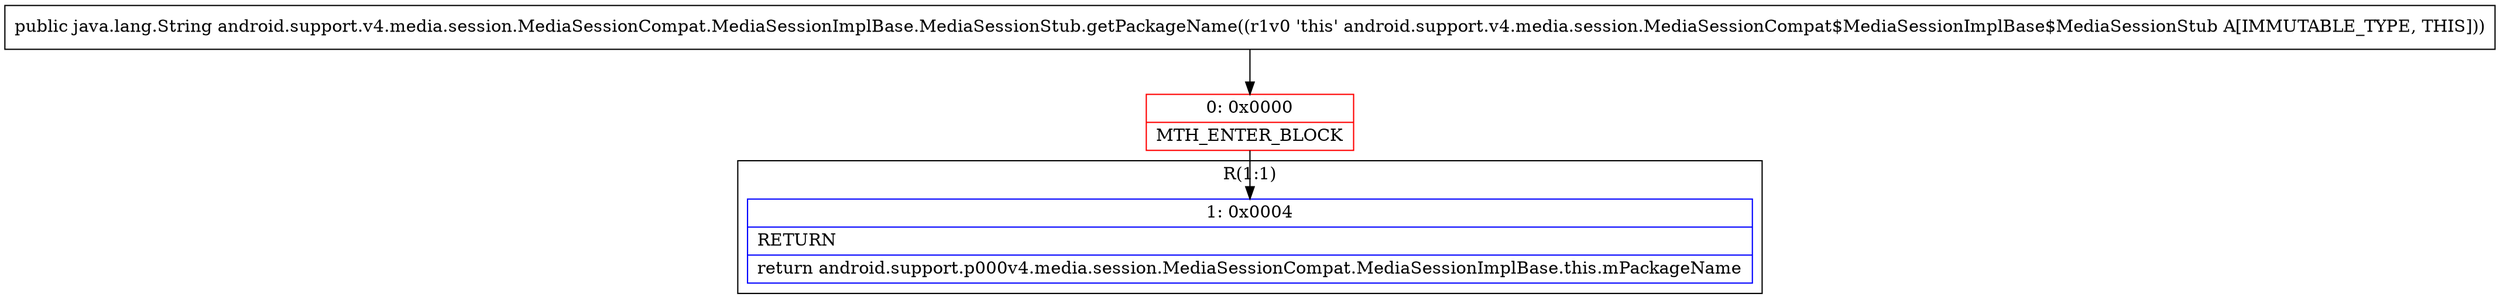 digraph "CFG forandroid.support.v4.media.session.MediaSessionCompat.MediaSessionImplBase.MediaSessionStub.getPackageName()Ljava\/lang\/String;" {
subgraph cluster_Region_1869770629 {
label = "R(1:1)";
node [shape=record,color=blue];
Node_1 [shape=record,label="{1\:\ 0x0004|RETURN\l|return android.support.p000v4.media.session.MediaSessionCompat.MediaSessionImplBase.this.mPackageName\l}"];
}
Node_0 [shape=record,color=red,label="{0\:\ 0x0000|MTH_ENTER_BLOCK\l}"];
MethodNode[shape=record,label="{public java.lang.String android.support.v4.media.session.MediaSessionCompat.MediaSessionImplBase.MediaSessionStub.getPackageName((r1v0 'this' android.support.v4.media.session.MediaSessionCompat$MediaSessionImplBase$MediaSessionStub A[IMMUTABLE_TYPE, THIS])) }"];
MethodNode -> Node_0;
Node_0 -> Node_1;
}

